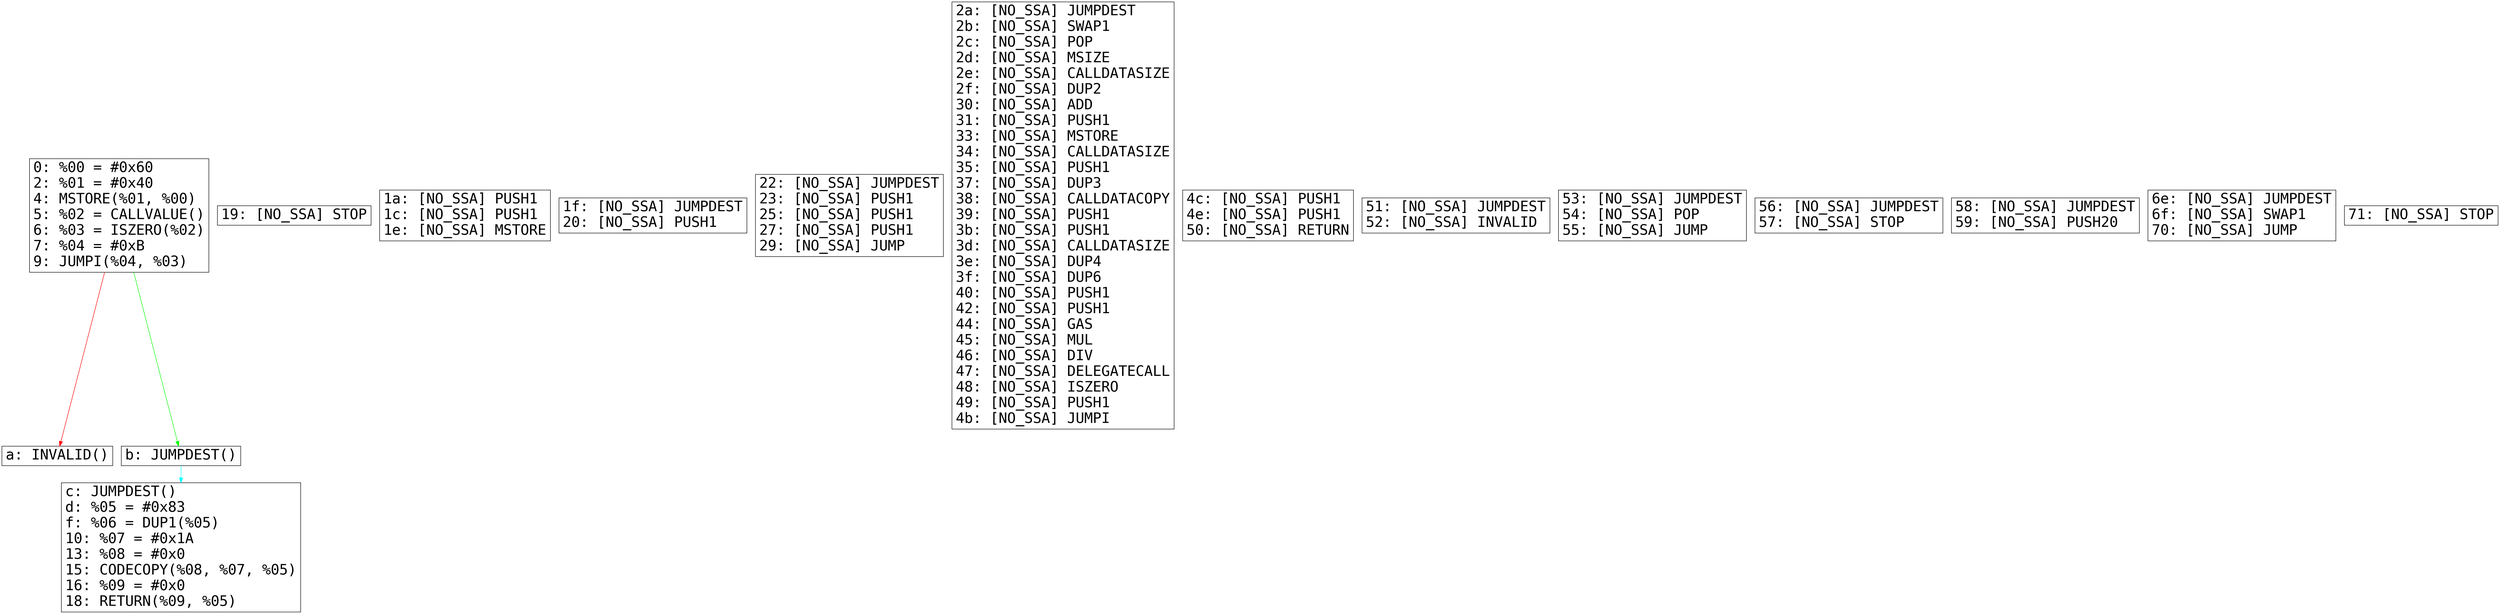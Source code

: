 digraph "graph.cfg.gv" {
	subgraph global {
		node [fontname=Courier fontsize=30.0 rank=same shape=box]
		block_0 [label="0: %00 = #0x60\l2: %01 = #0x40\l4: MSTORE(%01, %00)\l5: %02 = CALLVALUE()\l6: %03 = ISZERO(%02)\l7: %04 = #0xB\l9: JUMPI(%04, %03)\l"]
		block_a [label="a: INVALID()\l"]
		block_b [label="b: JUMPDEST()\l"]
		block_c [label="c: JUMPDEST()\ld: %05 = #0x83\lf: %06 = DUP1(%05)\l10: %07 = #0x1A\l13: %08 = #0x0\l15: CODECOPY(%08, %07, %05)\l16: %09 = #0x0\l18: RETURN(%09, %05)\l"]
		block_19 [label="19: [NO_SSA] STOP\l"]
		block_1a [label="1a: [NO_SSA] PUSH1\l1c: [NO_SSA] PUSH1\l1e: [NO_SSA] MSTORE\l"]
		block_1f [label="1f: [NO_SSA] JUMPDEST\l20: [NO_SSA] PUSH1\l"]
		block_22 [label="22: [NO_SSA] JUMPDEST\l23: [NO_SSA] PUSH1\l25: [NO_SSA] PUSH1\l27: [NO_SSA] PUSH1\l29: [NO_SSA] JUMP\l"]
		block_2a [label="2a: [NO_SSA] JUMPDEST\l2b: [NO_SSA] SWAP1\l2c: [NO_SSA] POP\l2d: [NO_SSA] MSIZE\l2e: [NO_SSA] CALLDATASIZE\l2f: [NO_SSA] DUP2\l30: [NO_SSA] ADD\l31: [NO_SSA] PUSH1\l33: [NO_SSA] MSTORE\l34: [NO_SSA] CALLDATASIZE\l35: [NO_SSA] PUSH1\l37: [NO_SSA] DUP3\l38: [NO_SSA] CALLDATACOPY\l39: [NO_SSA] PUSH1\l3b: [NO_SSA] PUSH1\l3d: [NO_SSA] CALLDATASIZE\l3e: [NO_SSA] DUP4\l3f: [NO_SSA] DUP6\l40: [NO_SSA] PUSH1\l42: [NO_SSA] PUSH1\l44: [NO_SSA] GAS\l45: [NO_SSA] MUL\l46: [NO_SSA] DIV\l47: [NO_SSA] DELEGATECALL\l48: [NO_SSA] ISZERO\l49: [NO_SSA] PUSH1\l4b: [NO_SSA] JUMPI\l"]
		block_4c [label="4c: [NO_SSA] PUSH1\l4e: [NO_SSA] PUSH1\l50: [NO_SSA] RETURN\l"]
		block_51 [label="51: [NO_SSA] JUMPDEST\l52: [NO_SSA] INVALID\l"]
		block_53 [label="53: [NO_SSA] JUMPDEST\l54: [NO_SSA] POP\l55: [NO_SSA] JUMP\l"]
		block_56 [label="56: [NO_SSA] JUMPDEST\l57: [NO_SSA] STOP\l"]
		block_58 [label="58: [NO_SSA] JUMPDEST\l59: [NO_SSA] PUSH20\l"]
		block_6e [label="6e: [NO_SSA] JUMPDEST\l6f: [NO_SSA] SWAP1\l70: [NO_SSA] JUMP\l"]
		block_71 [label="71: [NO_SSA] STOP\l"]
	}
	block_b -> block_c [color=cyan]
	block_0 -> block_b [color=green]
	block_0 -> block_a [color=red]
}
